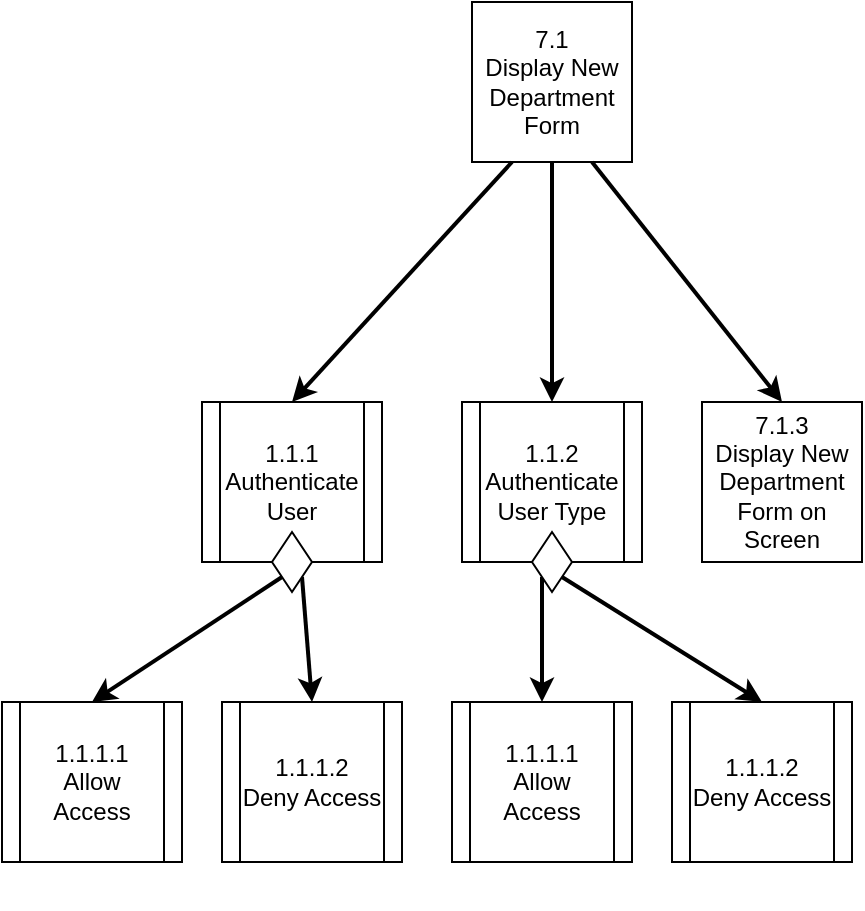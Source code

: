 <mxfile version="12.6.8" type="github" pages="2">
  <diagram id="1PtALkS8NQNCqhiWlU15" name="7.1: Display New Dept Form">
    <mxGraphModel dx="1038" dy="580" grid="1" gridSize="10" guides="1" tooltips="1" connect="1" arrows="1" fold="1" page="1" pageScale="1" pageWidth="850" pageHeight="1100" math="0" shadow="0">
      <root>
        <mxCell id="0"/>
        <mxCell id="1" parent="0"/>
        <mxCell id="G_N2jdx2ukAJO5X8EUTF-1" value="7.1&lt;br&gt;Display New Department Form" style="whiteSpace=wrap;html=1;aspect=fixed;" vertex="1" parent="1">
          <mxGeometry x="395" y="40" width="80" height="80" as="geometry"/>
        </mxCell>
        <mxCell id="G_N2jdx2ukAJO5X8EUTF-2" value="" style="endArrow=classic;html=1;" edge="1" parent="1">
          <mxGeometry width="50" height="50" relative="1" as="geometry">
            <mxPoint x="290" y="480" as="sourcePoint"/>
            <mxPoint x="290" y="480" as="targetPoint"/>
          </mxGeometry>
        </mxCell>
        <mxCell id="G_N2jdx2ukAJO5X8EUTF-3" value="7.1.3&lt;br&gt;Display New Department Form on Screen" style="whiteSpace=wrap;html=1;aspect=fixed;" vertex="1" parent="1">
          <mxGeometry x="510" y="240" width="80" height="80" as="geometry"/>
        </mxCell>
        <mxCell id="G_N2jdx2ukAJO5X8EUTF-4" value="" style="endArrow=classic;html=1;exitX=0;exitY=1;exitDx=0;exitDy=0;entryX=0.5;entryY=0;entryDx=0;entryDy=0;strokeWidth=2;" edge="1" parent="1" source="G_N2jdx2ukAJO5X8EUTF-11" target="G_N2jdx2ukAJO5X8EUTF-10">
          <mxGeometry width="50" height="50" relative="1" as="geometry">
            <mxPoint x="370" y="380" as="sourcePoint"/>
            <mxPoint x="300" y="440" as="targetPoint"/>
          </mxGeometry>
        </mxCell>
        <mxCell id="G_N2jdx2ukAJO5X8EUTF-5" value="" style="endArrow=classic;html=1;exitX=0.75;exitY=1;exitDx=0;exitDy=0;strokeWidth=2;entryX=0.5;entryY=0;entryDx=0;entryDy=0;" edge="1" parent="1" source="G_N2jdx2ukAJO5X8EUTF-1" target="G_N2jdx2ukAJO5X8EUTF-3">
          <mxGeometry width="50" height="50" relative="1" as="geometry">
            <mxPoint x="535" y="210" as="sourcePoint"/>
            <mxPoint x="560" y="240" as="targetPoint"/>
          </mxGeometry>
        </mxCell>
        <mxCell id="G_N2jdx2ukAJO5X8EUTF-6" value="" style="endArrow=classic;html=1;exitX=0.25;exitY=1;exitDx=0;exitDy=0;entryX=0.5;entryY=0;entryDx=0;entryDy=0;strokeWidth=2;" edge="1" parent="1" source="G_N2jdx2ukAJO5X8EUTF-1" target="G_N2jdx2ukAJO5X8EUTF-8">
          <mxGeometry width="50" height="50" relative="1" as="geometry">
            <mxPoint x="285" y="160" as="sourcePoint"/>
            <mxPoint x="135" y="240" as="targetPoint"/>
          </mxGeometry>
        </mxCell>
        <mxCell id="G_N2jdx2ukAJO5X8EUTF-7" value="" style="endArrow=classic;html=1;strokeWidth=2;entryX=0.5;entryY=0;entryDx=0;entryDy=0;exitX=1;exitY=1;exitDx=0;exitDy=0;" edge="1" parent="1" source="G_N2jdx2ukAJO5X8EUTF-11" target="G_N2jdx2ukAJO5X8EUTF-9">
          <mxGeometry width="50" height="50" relative="1" as="geometry">
            <mxPoint x="290" y="350" as="sourcePoint"/>
            <mxPoint x="190" y="440" as="targetPoint"/>
          </mxGeometry>
        </mxCell>
        <mxCell id="G_N2jdx2ukAJO5X8EUTF-8" value="&lt;span style=&quot;white-space: normal&quot;&gt;1.1.1&lt;br&gt;&lt;/span&gt;Authenticate User" style="shape=process;whiteSpace=wrap;html=1;backgroundOutline=1;" vertex="1" parent="1">
          <mxGeometry x="260" y="240" width="90" height="80" as="geometry"/>
        </mxCell>
        <mxCell id="G_N2jdx2ukAJO5X8EUTF-9" value="1.1.1.2&lt;br&gt;Deny Access" style="shape=process;whiteSpace=wrap;html=1;backgroundOutline=1;" vertex="1" parent="1">
          <mxGeometry x="270" y="390" width="90" height="80" as="geometry"/>
        </mxCell>
        <mxCell id="G_N2jdx2ukAJO5X8EUTF-10" value="1.1.1.1&lt;br&gt;Allow Access" style="shape=process;whiteSpace=wrap;html=1;backgroundOutline=1;" vertex="1" parent="1">
          <mxGeometry x="160" y="390" width="90" height="80" as="geometry"/>
        </mxCell>
        <mxCell id="G_N2jdx2ukAJO5X8EUTF-11" value="" style="rhombus;whiteSpace=wrap;html=1;fillColor=#FFFFFF;" vertex="1" parent="1">
          <mxGeometry x="295" y="305" width="20" height="30" as="geometry"/>
        </mxCell>
        <mxCell id="G_N2jdx2ukAJO5X8EUTF-12" value="" style="endArrow=classic;html=1;" edge="1" parent="1">
          <mxGeometry width="50" height="50" relative="1" as="geometry">
            <mxPoint x="445" y="485" as="sourcePoint"/>
            <mxPoint x="445" y="485" as="targetPoint"/>
          </mxGeometry>
        </mxCell>
        <mxCell id="G_N2jdx2ukAJO5X8EUTF-13" value="" style="endArrow=classic;html=1;exitX=0;exitY=1;exitDx=0;exitDy=0;strokeWidth=2;entryX=0.5;entryY=0;entryDx=0;entryDy=0;" edge="1" parent="1" source="G_N2jdx2ukAJO5X8EUTF-16" target="G_N2jdx2ukAJO5X8EUTF-22">
          <mxGeometry width="50" height="50" relative="1" as="geometry">
            <mxPoint x="520" y="380" as="sourcePoint"/>
            <mxPoint x="355" y="410" as="targetPoint"/>
          </mxGeometry>
        </mxCell>
        <mxCell id="G_N2jdx2ukAJO5X8EUTF-14" value="" style="endArrow=classic;html=1;strokeWidth=2;exitX=1;exitY=1;exitDx=0;exitDy=0;entryX=0.5;entryY=0;entryDx=0;entryDy=0;" edge="1" parent="1" source="G_N2jdx2ukAJO5X8EUTF-16" target="G_N2jdx2ukAJO5X8EUTF-23">
          <mxGeometry width="50" height="50" relative="1" as="geometry">
            <mxPoint x="440" y="350" as="sourcePoint"/>
            <mxPoint x="475" y="400" as="targetPoint"/>
          </mxGeometry>
        </mxCell>
        <mxCell id="G_N2jdx2ukAJO5X8EUTF-15" value="&lt;span style=&quot;white-space: normal&quot;&gt;1.1.2&lt;br&gt;&lt;/span&gt;Authenticate User Type" style="shape=process;whiteSpace=wrap;html=1;backgroundOutline=1;" vertex="1" parent="1">
          <mxGeometry x="390" y="240" width="90" height="80" as="geometry"/>
        </mxCell>
        <mxCell id="G_N2jdx2ukAJO5X8EUTF-16" value="" style="rhombus;whiteSpace=wrap;html=1;fillColor=#FFFFFF;" vertex="1" parent="1">
          <mxGeometry x="425" y="305" width="20" height="30" as="geometry"/>
        </mxCell>
        <mxCell id="G_N2jdx2ukAJO5X8EUTF-17" value="" style="endArrow=classic;html=1;exitX=0.5;exitY=1;exitDx=0;exitDy=0;entryX=0.5;entryY=0;entryDx=0;entryDy=0;strokeWidth=2;" edge="1" parent="1" source="G_N2jdx2ukAJO5X8EUTF-1" target="G_N2jdx2ukAJO5X8EUTF-15">
          <mxGeometry width="50" height="50" relative="1" as="geometry">
            <mxPoint x="442.5" y="140" as="sourcePoint"/>
            <mxPoint x="237.5" y="260" as="targetPoint"/>
          </mxGeometry>
        </mxCell>
        <mxCell id="G_N2jdx2ukAJO5X8EUTF-22" value="1.1.1.1&lt;br&gt;Allow Access" style="shape=process;whiteSpace=wrap;html=1;backgroundOutline=1;" vertex="1" parent="1">
          <mxGeometry x="385" y="390" width="90" height="80" as="geometry"/>
        </mxCell>
        <mxCell id="G_N2jdx2ukAJO5X8EUTF-23" value="1.1.1.2&lt;br&gt;Deny Access" style="shape=process;whiteSpace=wrap;html=1;backgroundOutline=1;" vertex="1" parent="1">
          <mxGeometry x="495" y="390" width="90" height="80" as="geometry"/>
        </mxCell>
      </root>
    </mxGraphModel>
  </diagram>
  <diagram id="lJ2Lyy_lo-nYcXtIKR5k" name="7.2: Add Dept Info to Dept Table">
    <mxGraphModel dx="1038" dy="580" grid="1" gridSize="10" guides="1" tooltips="1" connect="1" arrows="1" fold="1" page="1" pageScale="1" pageWidth="850" pageHeight="1100" math="0" shadow="0">
      <root>
        <mxCell id="2FddKFQ4fWu9LERN1Jwz-0"/>
        <mxCell id="2FddKFQ4fWu9LERN1Jwz-1" parent="2FddKFQ4fWu9LERN1Jwz-0"/>
        <mxCell id="kPAnGdzFDGQnYrsR_6rP-0" value="7.2&lt;br&gt;Add Department Info Into Department Table" style="whiteSpace=wrap;html=1;aspect=fixed;" vertex="1" parent="2FddKFQ4fWu9LERN1Jwz-1">
          <mxGeometry x="415" y="60" width="90" height="90" as="geometry"/>
        </mxCell>
        <mxCell id="kPAnGdzFDGQnYrsR_6rP-1" value="" style="endArrow=classic;html=1;exitX=0.5;exitY=1;exitDx=0;exitDy=0;entryX=0.5;entryY=0;entryDx=0;entryDy=0;strokeWidth=2;" edge="1" parent="2FddKFQ4fWu9LERN1Jwz-1" source="kPAnGdzFDGQnYrsR_6rP-0" target="kPAnGdzFDGQnYrsR_6rP-2">
          <mxGeometry width="50" height="50" relative="1" as="geometry">
            <mxPoint x="310" y="190" as="sourcePoint"/>
            <mxPoint x="160" y="270" as="targetPoint"/>
          </mxGeometry>
        </mxCell>
        <mxCell id="kPAnGdzFDGQnYrsR_6rP-2" value="&lt;span style=&quot;white-space: normal&quot;&gt;1.2.1&lt;br&gt;&lt;/span&gt;Retrieve Submitted Form Data" style="shape=process;whiteSpace=wrap;html=1;backgroundOutline=1;" vertex="1" parent="2FddKFQ4fWu9LERN1Jwz-1">
          <mxGeometry x="355" y="270" width="90" height="80" as="geometry"/>
        </mxCell>
        <mxCell id="kPAnGdzFDGQnYrsR_6rP-3" value="&lt;span style=&quot;white-space: normal&quot;&gt;1.2.2&lt;br&gt;&lt;/span&gt;Verify Submitted Form Data" style="shape=process;whiteSpace=wrap;html=1;backgroundOutline=1;" vertex="1" parent="2FddKFQ4fWu9LERN1Jwz-1">
          <mxGeometry x="470" y="270" width="90" height="80" as="geometry"/>
        </mxCell>
        <mxCell id="kPAnGdzFDGQnYrsR_6rP-4" value="" style="endArrow=classic;html=1;exitX=0.5;exitY=1;exitDx=0;exitDy=0;entryX=0.5;entryY=0;entryDx=0;entryDy=0;strokeWidth=2;" edge="1" parent="2FddKFQ4fWu9LERN1Jwz-1" source="kPAnGdzFDGQnYrsR_6rP-0" target="kPAnGdzFDGQnYrsR_6rP-3">
          <mxGeometry width="50" height="50" relative="1" as="geometry">
            <mxPoint x="467.5" y="170" as="sourcePoint"/>
            <mxPoint x="262.5" y="290" as="targetPoint"/>
          </mxGeometry>
        </mxCell>
        <mxCell id="kPAnGdzFDGQnYrsR_6rP-5" value="" style="endArrow=classic;html=1;strokeWidth=2;entryX=0.5;entryY=0;entryDx=0;entryDy=0;exitX=0.75;exitY=1;exitDx=0;exitDy=0;" edge="1" parent="2FddKFQ4fWu9LERN1Jwz-1" source="kPAnGdzFDGQnYrsR_6rP-0" target="kPAnGdzFDGQnYrsR_6rP-6">
          <mxGeometry width="50" height="50" relative="1" as="geometry">
            <mxPoint x="480" y="130" as="sourcePoint"/>
            <mxPoint x="560" y="270" as="targetPoint"/>
          </mxGeometry>
        </mxCell>
        <mxCell id="kPAnGdzFDGQnYrsR_6rP-6" value="7.2.4&lt;br&gt;Insert Submitted Form Data Into Department Table" style="whiteSpace=wrap;html=1;aspect=fixed;" vertex="1" parent="2FddKFQ4fWu9LERN1Jwz-1">
          <mxGeometry x="585" y="270" width="90" height="90" as="geometry"/>
        </mxCell>
        <mxCell id="kPAnGdzFDGQnYrsR_6rP-7" value="" style="endArrow=classic;html=1;curved=1;entryX=0.433;entryY=1.029;entryDx=0;entryDy=0;entryPerimeter=0;" edge="1" parent="2FddKFQ4fWu9LERN1Jwz-1" target="kPAnGdzFDGQnYrsR_6rP-0">
          <mxGeometry width="50" height="50" relative="1" as="geometry">
            <mxPoint x="455" y="150.0" as="sourcePoint"/>
            <mxPoint x="430" y="150" as="targetPoint"/>
            <Array as="points">
              <mxPoint x="490" y="160"/>
              <mxPoint x="470" y="180"/>
              <mxPoint x="440" y="180"/>
              <mxPoint x="420" y="160"/>
            </Array>
          </mxGeometry>
        </mxCell>
        <mxCell id="8o3iqUsPtl5a7d67dNm0-0" value="1.1.3&lt;br&gt;Connect to Database" style="shape=process;whiteSpace=wrap;html=1;backgroundOutline=1;" vertex="1" parent="2FddKFQ4fWu9LERN1Jwz-1">
          <mxGeometry x="245" y="270" width="90" height="80" as="geometry"/>
        </mxCell>
        <mxCell id="8o3iqUsPtl5a7d67dNm0-2" value="" style="endArrow=classic;html=1;entryX=0.5;entryY=0;entryDx=0;entryDy=0;strokeWidth=2;exitX=0.25;exitY=1;exitDx=0;exitDy=0;" edge="1" parent="2FddKFQ4fWu9LERN1Jwz-1" source="kPAnGdzFDGQnYrsR_6rP-0" target="8o3iqUsPtl5a7d67dNm0-0">
          <mxGeometry width="50" height="50" relative="1" as="geometry">
            <mxPoint x="360" y="140" as="sourcePoint"/>
            <mxPoint x="240" y="250" as="targetPoint"/>
          </mxGeometry>
        </mxCell>
      </root>
    </mxGraphModel>
  </diagram>
</mxfile>
